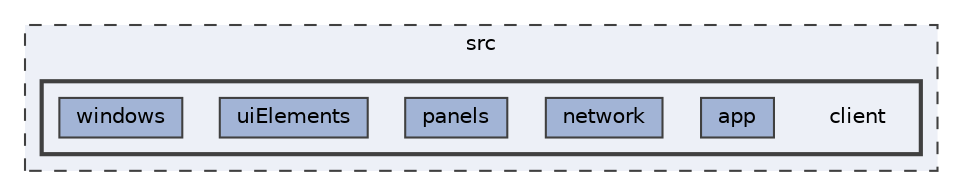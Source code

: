 digraph "/Users/michaelklein/Documents/unorganized/src/client"
{
 // LATEX_PDF_SIZE
  bgcolor="transparent";
  edge [fontname=Helvetica,fontsize=10,labelfontname=Helvetica,labelfontsize=10];
  node [fontname=Helvetica,fontsize=10,shape=box,height=0.2,width=0.4];
  compound=true
  subgraph clusterdir_68267d1309a1af8e8297ef4c3efbcdba {
    graph [ bgcolor="#edf0f7", pencolor="grey25", label="src", fontname=Helvetica,fontsize=10 style="filled,dashed", URL="dir_68267d1309a1af8e8297ef4c3efbcdba.html",tooltip=""]
  subgraph clusterdir_6908ff505388a07996d238c763adbdab {
    graph [ bgcolor="#edf0f7", pencolor="grey25", label="", fontname=Helvetica,fontsize=10 style="filled,bold", URL="dir_6908ff505388a07996d238c763adbdab.html",tooltip=""]
    dir_6908ff505388a07996d238c763adbdab [shape=plaintext, label="client"];
  dir_98d1a7e371134c709d4fc84ec69c2fc0 [label="app", fillcolor="#a2b4d6", color="grey25", style="filled", URL="dir_98d1a7e371134c709d4fc84ec69c2fc0.html",tooltip=""];
  dir_95286cc27d0839770b2811ca335a3dfc [label="network", fillcolor="#a2b4d6", color="grey25", style="filled", URL="dir_95286cc27d0839770b2811ca335a3dfc.html",tooltip=""];
  dir_2ad9e53d4cf489d90b67fa9e6e15e8ea [label="panels", fillcolor="#a2b4d6", color="grey25", style="filled", URL="dir_2ad9e53d4cf489d90b67fa9e6e15e8ea.html",tooltip=""];
  dir_ff5f7fe87ec6ca7d5e72683ef5a2a55f [label="uiElements", fillcolor="#a2b4d6", color="grey25", style="filled", URL="dir_ff5f7fe87ec6ca7d5e72683ef5a2a55f.html",tooltip=""];
  dir_c48c410f804f8c93559dbea56e74ba89 [label="windows", fillcolor="#a2b4d6", color="grey25", style="filled", URL="dir_c48c410f804f8c93559dbea56e74ba89.html",tooltip=""];
  }
  }
}

